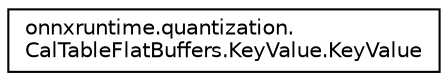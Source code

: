 digraph "Graphical Class Hierarchy"
{
 // LATEX_PDF_SIZE
  edge [fontname="Helvetica",fontsize="10",labelfontname="Helvetica",labelfontsize="10"];
  node [fontname="Helvetica",fontsize="10",shape=record];
  rankdir="LR";
  Node0 [label="onnxruntime.quantization.\lCalTableFlatBuffers.KeyValue.KeyValue",height=0.2,width=0.4,color="black", fillcolor="white", style="filled",URL="$classonnxruntime_1_1quantization_1_1CalTableFlatBuffers_1_1KeyValue_1_1KeyValue.html",tooltip=" "];
}
